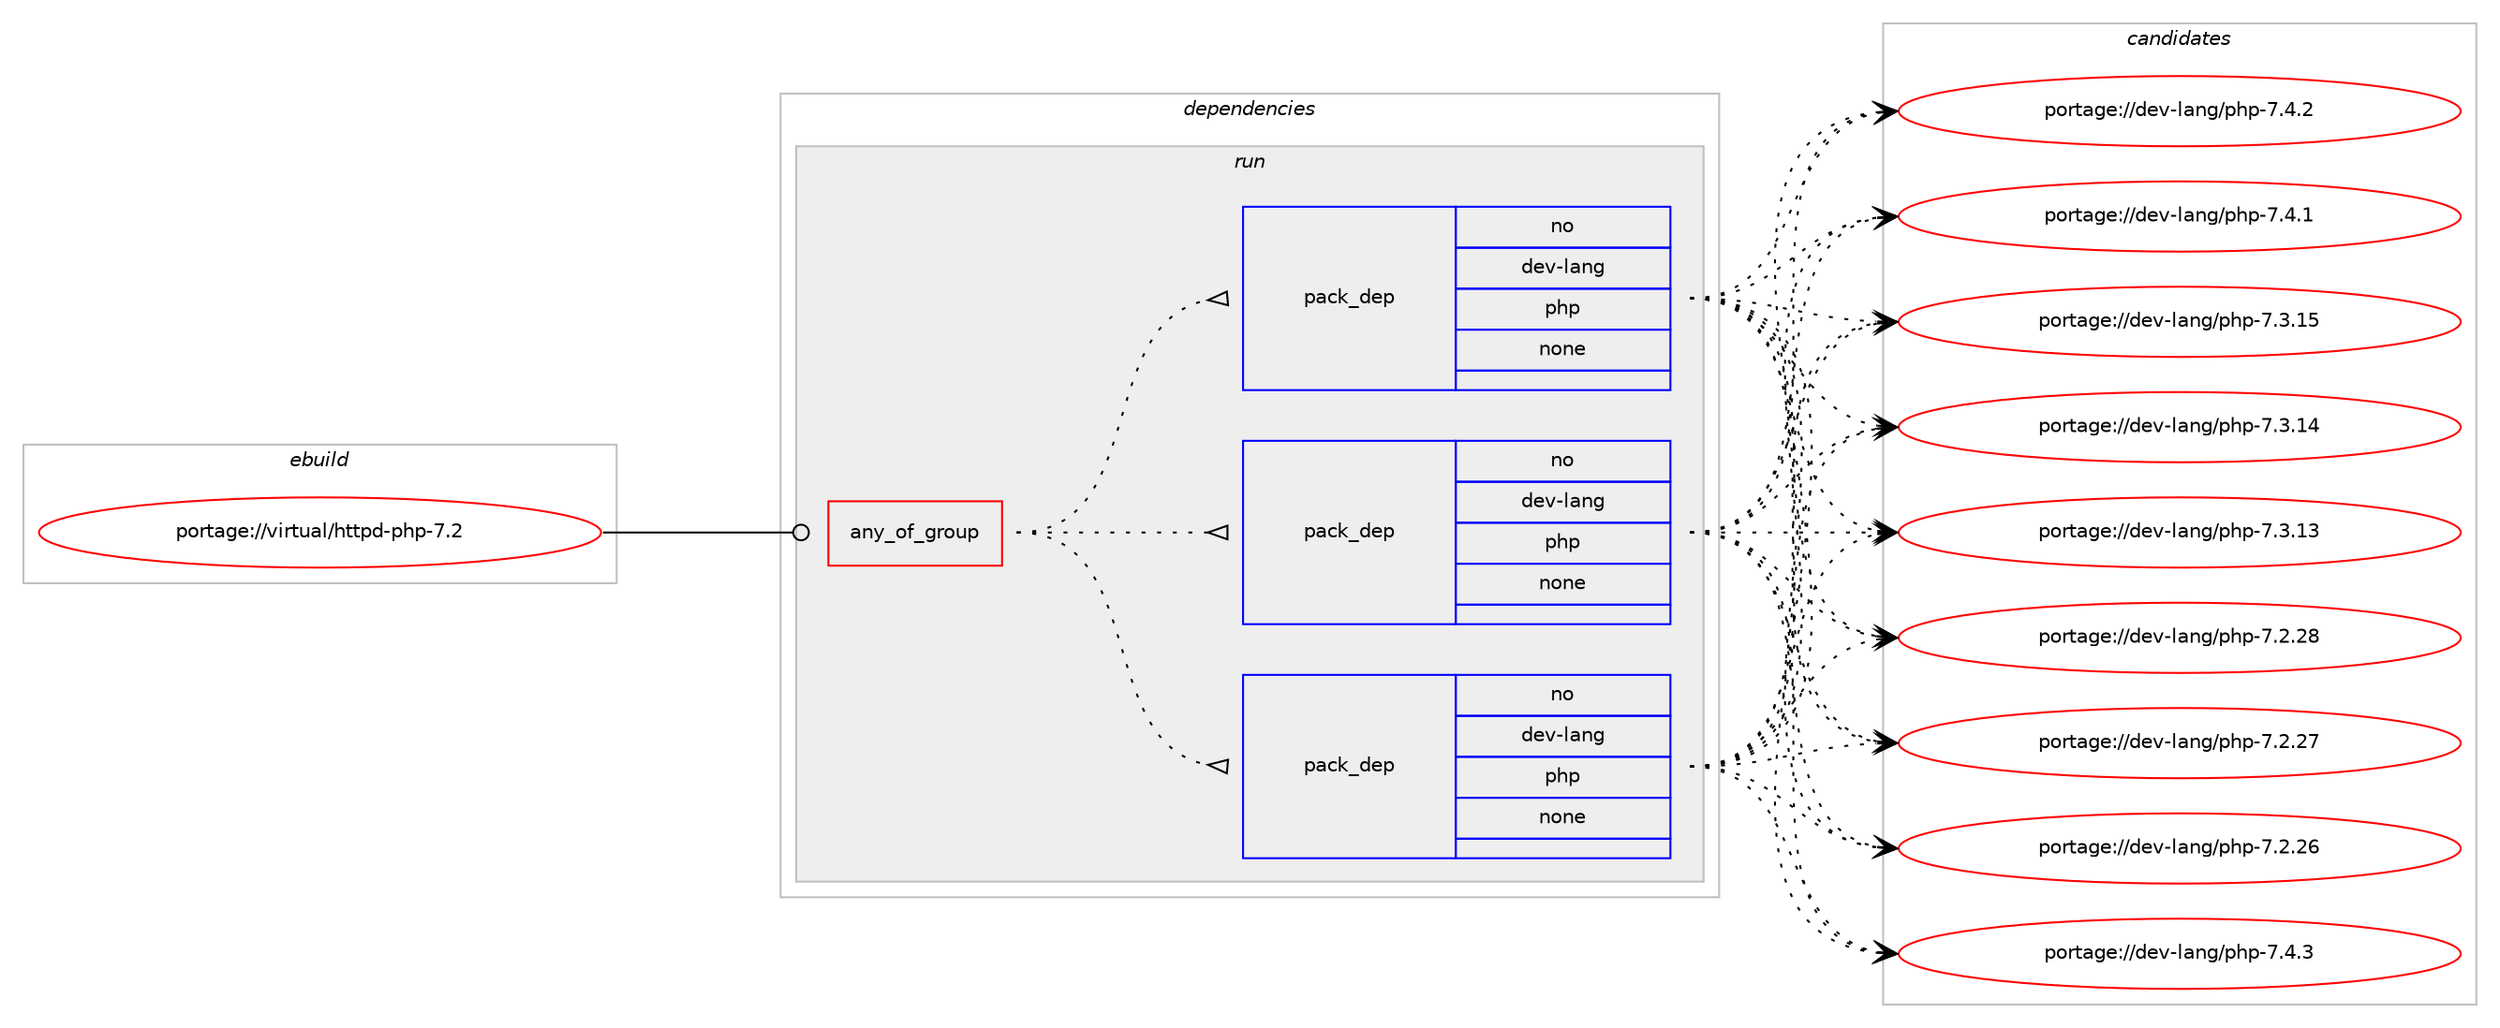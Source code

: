 digraph prolog {

# *************
# Graph options
# *************

newrank=true;
concentrate=true;
compound=true;
graph [rankdir=LR,fontname=Helvetica,fontsize=10,ranksep=1.5];#, ranksep=2.5, nodesep=0.2];
edge  [arrowhead=vee];
node  [fontname=Helvetica,fontsize=10];

# **********
# The ebuild
# **********

subgraph cluster_leftcol {
color=gray;
rank=same;
label=<<i>ebuild</i>>;
id [label="portage://virtual/httpd-php-7.2", color=red, width=4, href="../virtual/httpd-php-7.2.svg"];
}

# ****************
# The dependencies
# ****************

subgraph cluster_midcol {
color=gray;
label=<<i>dependencies</i>>;
subgraph cluster_compile {
fillcolor="#eeeeee";
style=filled;
label=<<i>compile</i>>;
}
subgraph cluster_compileandrun {
fillcolor="#eeeeee";
style=filled;
label=<<i>compile and run</i>>;
}
subgraph cluster_run {
fillcolor="#eeeeee";
style=filled;
label=<<i>run</i>>;
subgraph any775 {
dependency35191 [label=<<TABLE BORDER="0" CELLBORDER="1" CELLSPACING="0" CELLPADDING="4"><TR><TD CELLPADDING="10">any_of_group</TD></TR></TABLE>>, shape=none, color=red];subgraph pack28162 {
dependency35192 [label=<<TABLE BORDER="0" CELLBORDER="1" CELLSPACING="0" CELLPADDING="4" WIDTH="220"><TR><TD ROWSPAN="6" CELLPADDING="30">pack_dep</TD></TR><TR><TD WIDTH="110">no</TD></TR><TR><TD>dev-lang</TD></TR><TR><TD>php</TD></TR><TR><TD>none</TD></TR><TR><TD></TD></TR></TABLE>>, shape=none, color=blue];
}
dependency35191:e -> dependency35192:w [weight=20,style="dotted",arrowhead="oinv"];
subgraph pack28163 {
dependency35193 [label=<<TABLE BORDER="0" CELLBORDER="1" CELLSPACING="0" CELLPADDING="4" WIDTH="220"><TR><TD ROWSPAN="6" CELLPADDING="30">pack_dep</TD></TR><TR><TD WIDTH="110">no</TD></TR><TR><TD>dev-lang</TD></TR><TR><TD>php</TD></TR><TR><TD>none</TD></TR><TR><TD></TD></TR></TABLE>>, shape=none, color=blue];
}
dependency35191:e -> dependency35193:w [weight=20,style="dotted",arrowhead="oinv"];
subgraph pack28164 {
dependency35194 [label=<<TABLE BORDER="0" CELLBORDER="1" CELLSPACING="0" CELLPADDING="4" WIDTH="220"><TR><TD ROWSPAN="6" CELLPADDING="30">pack_dep</TD></TR><TR><TD WIDTH="110">no</TD></TR><TR><TD>dev-lang</TD></TR><TR><TD>php</TD></TR><TR><TD>none</TD></TR><TR><TD></TD></TR></TABLE>>, shape=none, color=blue];
}
dependency35191:e -> dependency35194:w [weight=20,style="dotted",arrowhead="oinv"];
}
id:e -> dependency35191:w [weight=20,style="solid",arrowhead="odot"];
}
}

# **************
# The candidates
# **************

subgraph cluster_choices {
rank=same;
color=gray;
label=<<i>candidates</i>>;

subgraph choice28162 {
color=black;
nodesep=1;
choice100101118451089711010347112104112455546524651 [label="portage://dev-lang/php-7.4.3", color=red, width=4,href="../dev-lang/php-7.4.3.svg"];
choice100101118451089711010347112104112455546524650 [label="portage://dev-lang/php-7.4.2", color=red, width=4,href="../dev-lang/php-7.4.2.svg"];
choice100101118451089711010347112104112455546524649 [label="portage://dev-lang/php-7.4.1", color=red, width=4,href="../dev-lang/php-7.4.1.svg"];
choice10010111845108971101034711210411245554651464953 [label="portage://dev-lang/php-7.3.15", color=red, width=4,href="../dev-lang/php-7.3.15.svg"];
choice10010111845108971101034711210411245554651464952 [label="portage://dev-lang/php-7.3.14", color=red, width=4,href="../dev-lang/php-7.3.14.svg"];
choice10010111845108971101034711210411245554651464951 [label="portage://dev-lang/php-7.3.13", color=red, width=4,href="../dev-lang/php-7.3.13.svg"];
choice10010111845108971101034711210411245554650465056 [label="portage://dev-lang/php-7.2.28", color=red, width=4,href="../dev-lang/php-7.2.28.svg"];
choice10010111845108971101034711210411245554650465055 [label="portage://dev-lang/php-7.2.27", color=red, width=4,href="../dev-lang/php-7.2.27.svg"];
choice10010111845108971101034711210411245554650465054 [label="portage://dev-lang/php-7.2.26", color=red, width=4,href="../dev-lang/php-7.2.26.svg"];
dependency35192:e -> choice100101118451089711010347112104112455546524651:w [style=dotted,weight="100"];
dependency35192:e -> choice100101118451089711010347112104112455546524650:w [style=dotted,weight="100"];
dependency35192:e -> choice100101118451089711010347112104112455546524649:w [style=dotted,weight="100"];
dependency35192:e -> choice10010111845108971101034711210411245554651464953:w [style=dotted,weight="100"];
dependency35192:e -> choice10010111845108971101034711210411245554651464952:w [style=dotted,weight="100"];
dependency35192:e -> choice10010111845108971101034711210411245554651464951:w [style=dotted,weight="100"];
dependency35192:e -> choice10010111845108971101034711210411245554650465056:w [style=dotted,weight="100"];
dependency35192:e -> choice10010111845108971101034711210411245554650465055:w [style=dotted,weight="100"];
dependency35192:e -> choice10010111845108971101034711210411245554650465054:w [style=dotted,weight="100"];
}
subgraph choice28163 {
color=black;
nodesep=1;
choice100101118451089711010347112104112455546524651 [label="portage://dev-lang/php-7.4.3", color=red, width=4,href="../dev-lang/php-7.4.3.svg"];
choice100101118451089711010347112104112455546524650 [label="portage://dev-lang/php-7.4.2", color=red, width=4,href="../dev-lang/php-7.4.2.svg"];
choice100101118451089711010347112104112455546524649 [label="portage://dev-lang/php-7.4.1", color=red, width=4,href="../dev-lang/php-7.4.1.svg"];
choice10010111845108971101034711210411245554651464953 [label="portage://dev-lang/php-7.3.15", color=red, width=4,href="../dev-lang/php-7.3.15.svg"];
choice10010111845108971101034711210411245554651464952 [label="portage://dev-lang/php-7.3.14", color=red, width=4,href="../dev-lang/php-7.3.14.svg"];
choice10010111845108971101034711210411245554651464951 [label="portage://dev-lang/php-7.3.13", color=red, width=4,href="../dev-lang/php-7.3.13.svg"];
choice10010111845108971101034711210411245554650465056 [label="portage://dev-lang/php-7.2.28", color=red, width=4,href="../dev-lang/php-7.2.28.svg"];
choice10010111845108971101034711210411245554650465055 [label="portage://dev-lang/php-7.2.27", color=red, width=4,href="../dev-lang/php-7.2.27.svg"];
choice10010111845108971101034711210411245554650465054 [label="portage://dev-lang/php-7.2.26", color=red, width=4,href="../dev-lang/php-7.2.26.svg"];
dependency35193:e -> choice100101118451089711010347112104112455546524651:w [style=dotted,weight="100"];
dependency35193:e -> choice100101118451089711010347112104112455546524650:w [style=dotted,weight="100"];
dependency35193:e -> choice100101118451089711010347112104112455546524649:w [style=dotted,weight="100"];
dependency35193:e -> choice10010111845108971101034711210411245554651464953:w [style=dotted,weight="100"];
dependency35193:e -> choice10010111845108971101034711210411245554651464952:w [style=dotted,weight="100"];
dependency35193:e -> choice10010111845108971101034711210411245554651464951:w [style=dotted,weight="100"];
dependency35193:e -> choice10010111845108971101034711210411245554650465056:w [style=dotted,weight="100"];
dependency35193:e -> choice10010111845108971101034711210411245554650465055:w [style=dotted,weight="100"];
dependency35193:e -> choice10010111845108971101034711210411245554650465054:w [style=dotted,weight="100"];
}
subgraph choice28164 {
color=black;
nodesep=1;
choice100101118451089711010347112104112455546524651 [label="portage://dev-lang/php-7.4.3", color=red, width=4,href="../dev-lang/php-7.4.3.svg"];
choice100101118451089711010347112104112455546524650 [label="portage://dev-lang/php-7.4.2", color=red, width=4,href="../dev-lang/php-7.4.2.svg"];
choice100101118451089711010347112104112455546524649 [label="portage://dev-lang/php-7.4.1", color=red, width=4,href="../dev-lang/php-7.4.1.svg"];
choice10010111845108971101034711210411245554651464953 [label="portage://dev-lang/php-7.3.15", color=red, width=4,href="../dev-lang/php-7.3.15.svg"];
choice10010111845108971101034711210411245554651464952 [label="portage://dev-lang/php-7.3.14", color=red, width=4,href="../dev-lang/php-7.3.14.svg"];
choice10010111845108971101034711210411245554651464951 [label="portage://dev-lang/php-7.3.13", color=red, width=4,href="../dev-lang/php-7.3.13.svg"];
choice10010111845108971101034711210411245554650465056 [label="portage://dev-lang/php-7.2.28", color=red, width=4,href="../dev-lang/php-7.2.28.svg"];
choice10010111845108971101034711210411245554650465055 [label="portage://dev-lang/php-7.2.27", color=red, width=4,href="../dev-lang/php-7.2.27.svg"];
choice10010111845108971101034711210411245554650465054 [label="portage://dev-lang/php-7.2.26", color=red, width=4,href="../dev-lang/php-7.2.26.svg"];
dependency35194:e -> choice100101118451089711010347112104112455546524651:w [style=dotted,weight="100"];
dependency35194:e -> choice100101118451089711010347112104112455546524650:w [style=dotted,weight="100"];
dependency35194:e -> choice100101118451089711010347112104112455546524649:w [style=dotted,weight="100"];
dependency35194:e -> choice10010111845108971101034711210411245554651464953:w [style=dotted,weight="100"];
dependency35194:e -> choice10010111845108971101034711210411245554651464952:w [style=dotted,weight="100"];
dependency35194:e -> choice10010111845108971101034711210411245554651464951:w [style=dotted,weight="100"];
dependency35194:e -> choice10010111845108971101034711210411245554650465056:w [style=dotted,weight="100"];
dependency35194:e -> choice10010111845108971101034711210411245554650465055:w [style=dotted,weight="100"];
dependency35194:e -> choice10010111845108971101034711210411245554650465054:w [style=dotted,weight="100"];
}
}

}
